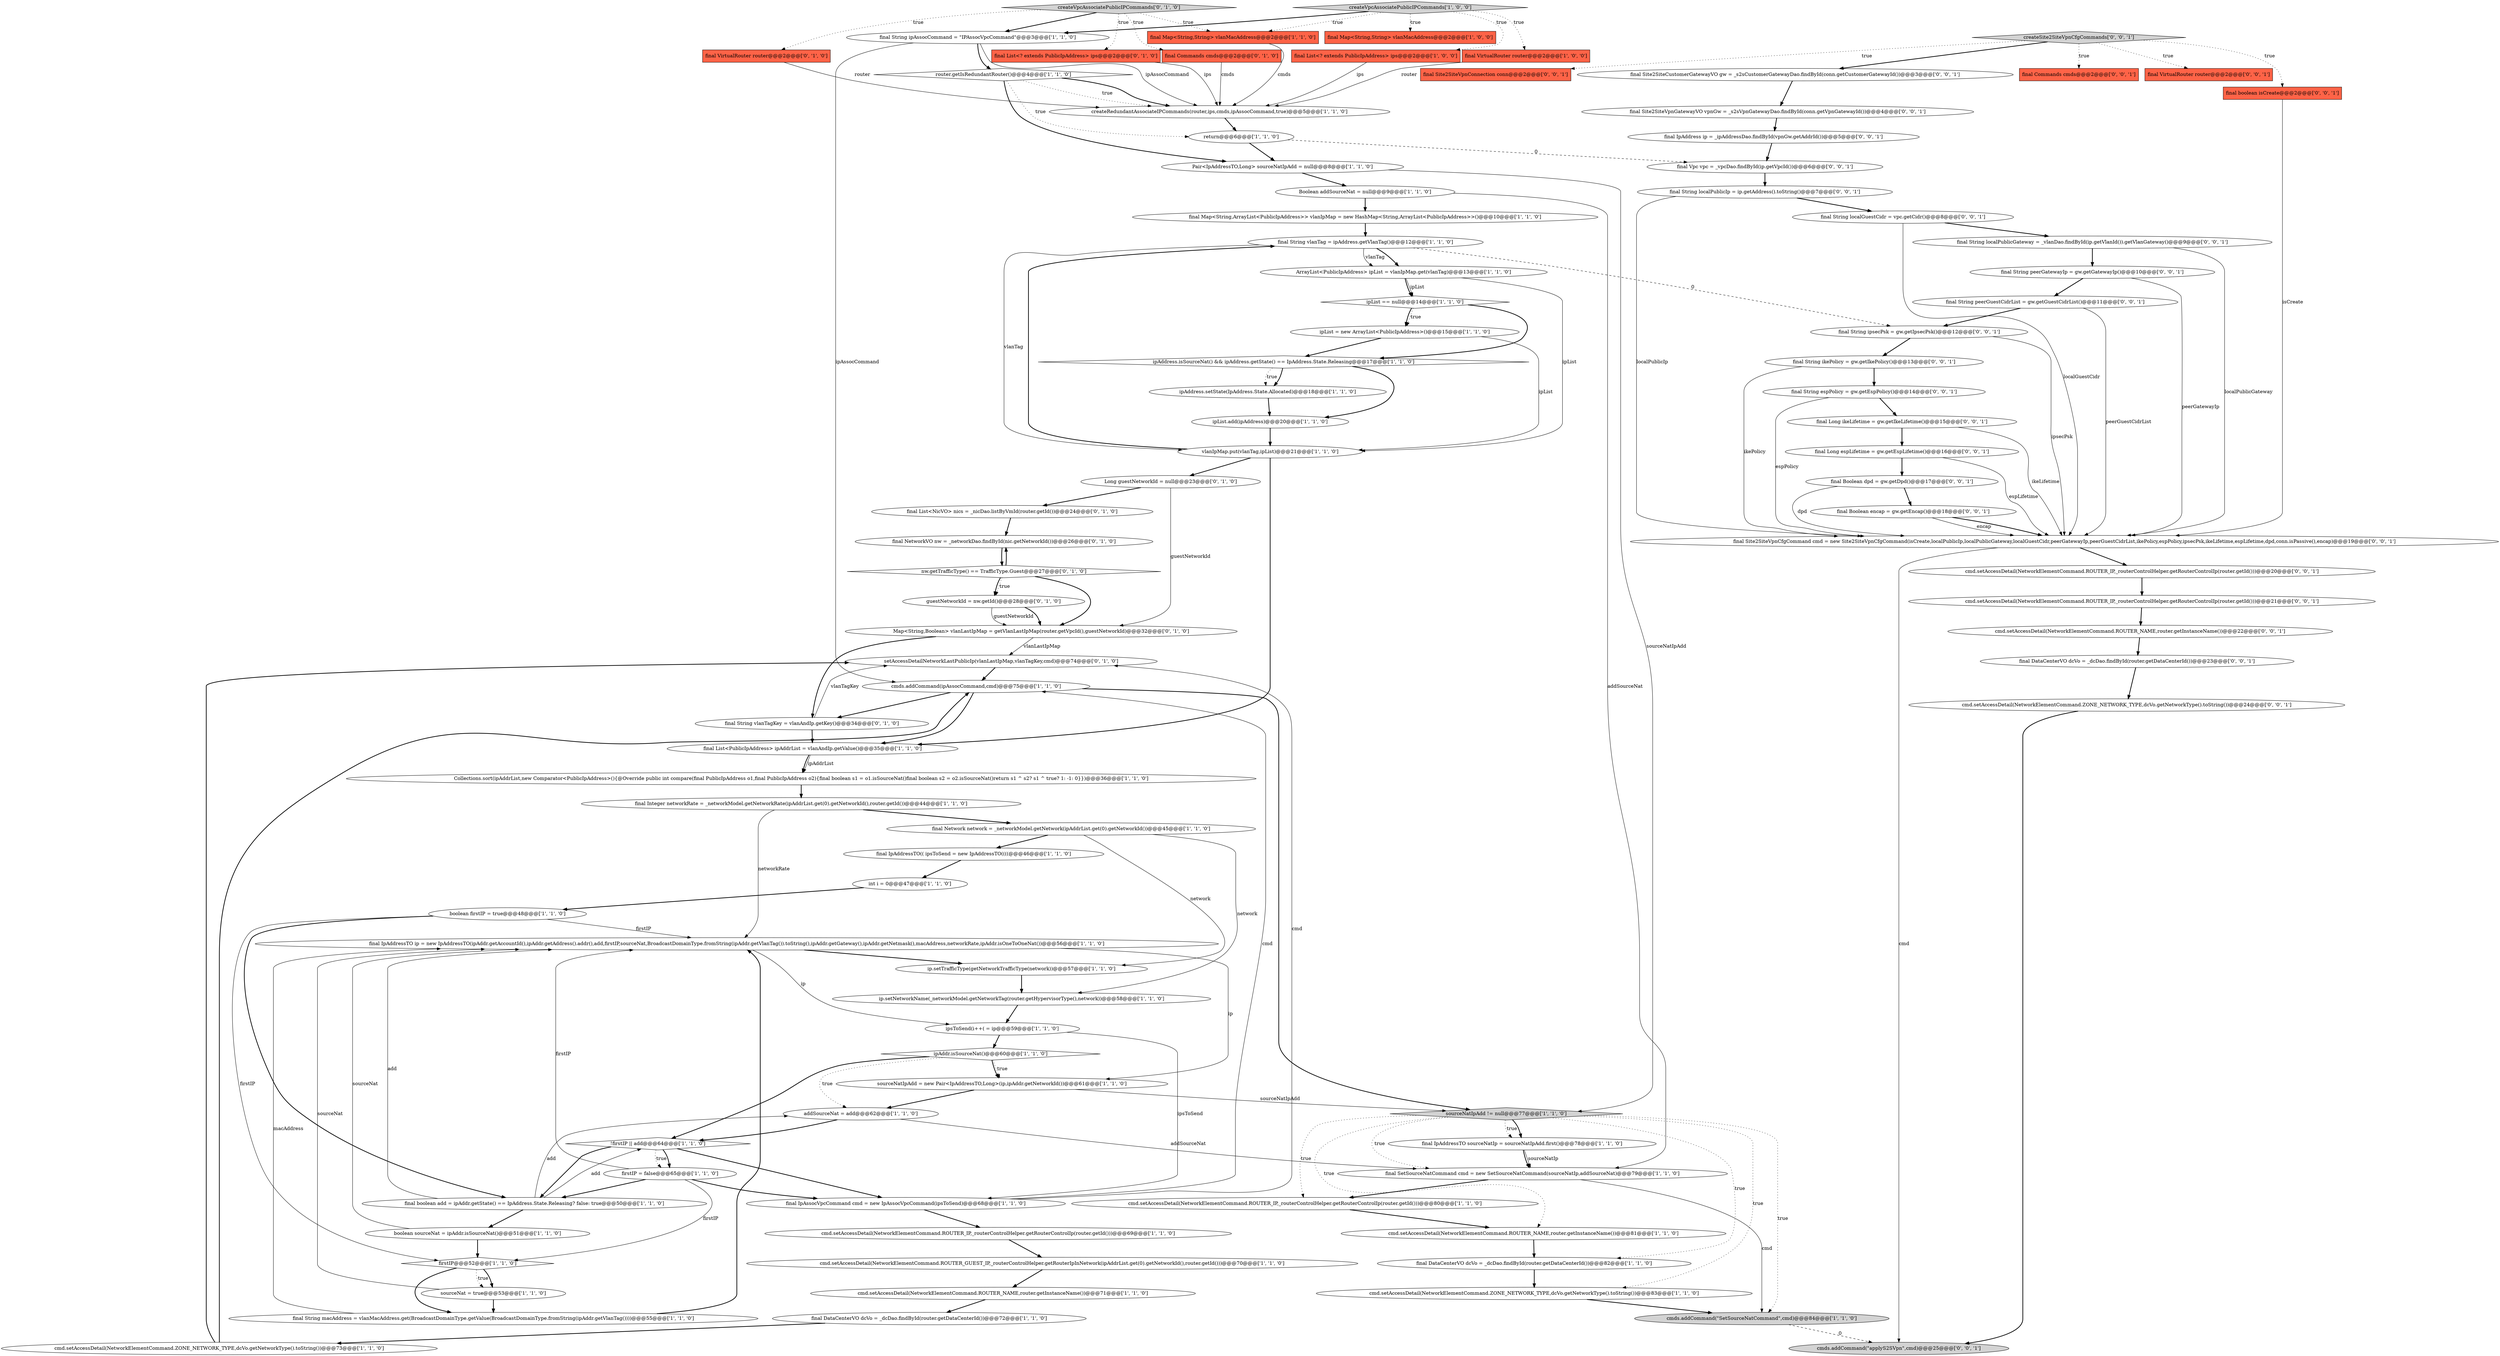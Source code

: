 digraph {
81 [style = filled, label = "final Long espLifetime = gw.getEspLifetime()@@@16@@@['0', '0', '1']", fillcolor = white, shape = ellipse image = "AAA0AAABBB3BBB"];
33 [style = filled, label = "firstIP = false@@@65@@@['1', '1', '0']", fillcolor = white, shape = ellipse image = "AAA0AAABBB1BBB"];
28 [style = filled, label = "ArrayList<PublicIpAddress> ipList = vlanIpMap.get(vlanTag)@@@13@@@['1', '1', '0']", fillcolor = white, shape = ellipse image = "AAA0AAABBB1BBB"];
94 [style = filled, label = "cmd.setAccessDetail(NetworkElementCommand.ROUTER_IP,_routerControlHelper.getRouterControlIp(router.getId()))@@@20@@@['0', '0', '1']", fillcolor = white, shape = ellipse image = "AAA0AAABBB3BBB"];
64 [style = filled, label = "final NetworkVO nw = _networkDao.findById(nic.getNetworkId())@@@26@@@['0', '1', '0']", fillcolor = white, shape = ellipse image = "AAA1AAABBB2BBB"];
15 [style = filled, label = "vlanIpMap.put(vlanTag,ipList)@@@21@@@['1', '1', '0']", fillcolor = white, shape = ellipse image = "AAA0AAABBB1BBB"];
10 [style = filled, label = "cmds.addCommand(ipAssocCommand,cmd)@@@75@@@['1', '1', '0']", fillcolor = white, shape = ellipse image = "AAA0AAABBB1BBB"];
36 [style = filled, label = "cmd.setAccessDetail(NetworkElementCommand.ROUTER_GUEST_IP,_routerControlHelper.getRouterIpInNetwork(ipAddrList.get(0).getNetworkId(),router.getId()))@@@70@@@['1', '1', '0']", fillcolor = white, shape = ellipse image = "AAA0AAABBB1BBB"];
73 [style = filled, label = "final String localPublicIp = ip.getAddress().toString()@@@7@@@['0', '0', '1']", fillcolor = white, shape = ellipse image = "AAA0AAABBB3BBB"];
40 [style = filled, label = "boolean firstIP = true@@@48@@@['1', '1', '0']", fillcolor = white, shape = ellipse image = "AAA0AAABBB1BBB"];
67 [style = filled, label = "Map<String,Boolean> vlanLastIpMap = getVlanLastIpMap(router.getVpcId(),guestNetworkId)@@@32@@@['0', '1', '0']", fillcolor = white, shape = ellipse image = "AAA1AAABBB2BBB"];
63 [style = filled, label = "createVpcAssociatePublicIPCommands['0', '1', '0']", fillcolor = lightgray, shape = diamond image = "AAA0AAABBB2BBB"];
76 [style = filled, label = "final String ikePolicy = gw.getIkePolicy()@@@13@@@['0', '0', '1']", fillcolor = white, shape = ellipse image = "AAA0AAABBB3BBB"];
50 [style = filled, label = "final String vlanTag = ipAddress.getVlanTag()@@@12@@@['1', '1', '0']", fillcolor = white, shape = ellipse image = "AAA0AAABBB1BBB"];
19 [style = filled, label = "cmd.setAccessDetail(NetworkElementCommand.ROUTER_NAME,router.getInstanceName())@@@71@@@['1', '1', '0']", fillcolor = white, shape = ellipse image = "AAA0AAABBB1BBB"];
9 [style = filled, label = "Collections.sort(ipAddrList,new Comparator<PublicIpAddress>(){@Override public int compare(final PublicIpAddress o1,final PublicIpAddress o2){final boolean s1 = o1.isSourceNat()final boolean s2 = o2.isSourceNat()return s1 ^ s2? s1 ^ true? 1: -1: 0}})@@@36@@@['1', '1', '0']", fillcolor = white, shape = ellipse image = "AAA0AAABBB1BBB"];
48 [style = filled, label = "final String macAddress = vlanMacAddress.get(BroadcastDomainType.getValue(BroadcastDomainType.fromString(ipAddr.getVlanTag())))@@@55@@@['1', '1', '0']", fillcolor = white, shape = ellipse image = "AAA0AAABBB1BBB"];
69 [style = filled, label = "final String espPolicy = gw.getEspPolicy()@@@14@@@['0', '0', '1']", fillcolor = white, shape = ellipse image = "AAA0AAABBB3BBB"];
77 [style = filled, label = "cmd.setAccessDetail(NetworkElementCommand.ROUTER_NAME,router.getInstanceName())@@@22@@@['0', '0', '1']", fillcolor = white, shape = ellipse image = "AAA0AAABBB3BBB"];
54 [style = filled, label = "return@@@6@@@['1', '1', '0']", fillcolor = white, shape = ellipse image = "AAA0AAABBB1BBB"];
21 [style = filled, label = "ip.setNetworkName(_networkModel.getNetworkTag(router.getHypervisorType(),network))@@@58@@@['1', '1', '0']", fillcolor = white, shape = ellipse image = "AAA0AAABBB1BBB"];
84 [style = filled, label = "final Site2SiteVpnCfgCommand cmd = new Site2SiteVpnCfgCommand(isCreate,localPublicIp,localPublicGateway,localGuestCidr,peerGatewayIp,peerGuestCidrList,ikePolicy,espPolicy,ipsecPsk,ikeLifetime,espLifetime,dpd,conn.isPassive(),encap)@@@19@@@['0', '0', '1']", fillcolor = white, shape = ellipse image = "AAA0AAABBB3BBB"];
42 [style = filled, label = "cmd.setAccessDetail(NetworkElementCommand.ROUTER_IP,_routerControlHelper.getRouterControlIp(router.getId()))@@@80@@@['1', '1', '0']", fillcolor = white, shape = ellipse image = "AAA0AAABBB1BBB"];
23 [style = filled, label = "final IpAddressTO sourceNatIp = sourceNatIpAdd.first()@@@78@@@['1', '1', '0']", fillcolor = white, shape = ellipse image = "AAA0AAABBB1BBB"];
91 [style = filled, label = "final Site2SiteCustomerGatewayVO gw = _s2sCustomerGatewayDao.findById(conn.getCustomerGatewayId())@@@3@@@['0', '0', '1']", fillcolor = white, shape = ellipse image = "AAA0AAABBB3BBB"];
95 [style = filled, label = "createSite2SiteVpnCfgCommands['0', '0', '1']", fillcolor = lightgray, shape = diamond image = "AAA0AAABBB3BBB"];
3 [style = filled, label = "final IpAddressTO ip = new IpAddressTO(ipAddr.getAccountId(),ipAddr.getAddress().addr(),add,firstIP,sourceNat,BroadcastDomainType.fromString(ipAddr.getVlanTag()).toString(),ipAddr.getGateway(),ipAddr.getNetmask(),macAddress,networkRate,ipAddr.isOneToOneNat())@@@56@@@['1', '1', '0']", fillcolor = white, shape = ellipse image = "AAA0AAABBB1BBB"];
85 [style = filled, label = "final DataCenterVO dcVo = _dcDao.findById(router.getDataCenterId())@@@23@@@['0', '0', '1']", fillcolor = white, shape = ellipse image = "AAA0AAABBB3BBB"];
29 [style = filled, label = "final Integer networkRate = _networkModel.getNetworkRate(ipAddrList.get(0).getNetworkId(),router.getId())@@@44@@@['1', '1', '0']", fillcolor = white, shape = ellipse image = "AAA0AAABBB1BBB"];
70 [style = filled, label = "final boolean isCreate@@@2@@@['0', '0', '1']", fillcolor = tomato, shape = box image = "AAA0AAABBB3BBB"];
53 [style = filled, label = "firstIP@@@52@@@['1', '1', '0']", fillcolor = white, shape = diamond image = "AAA0AAABBB1BBB"];
45 [style = filled, label = "sourceNatIpAdd != null@@@77@@@['1', '1', '0']", fillcolor = lightgray, shape = diamond image = "AAA0AAABBB1BBB"];
1 [style = filled, label = "final Map<String,String> vlanMacAddress@@@2@@@['1', '0', '0']", fillcolor = tomato, shape = box image = "AAA0AAABBB1BBB"];
41 [style = filled, label = "ipAddress.setState(IpAddress.State.Allocated)@@@18@@@['1', '1', '0']", fillcolor = white, shape = ellipse image = "AAA0AAABBB1BBB"];
13 [style = filled, label = "final String ipAssocCommand = \"IPAssocVpcCommand\"@@@3@@@['1', '1', '0']", fillcolor = white, shape = ellipse image = "AAA0AAABBB1BBB"];
43 [style = filled, label = "final Network network = _networkModel.getNetwork(ipAddrList.get(0).getNetworkId())@@@45@@@['1', '1', '0']", fillcolor = white, shape = ellipse image = "AAA0AAABBB1BBB"];
83 [style = filled, label = "final String localGuestCidr = vpc.getCidr()@@@8@@@['0', '0', '1']", fillcolor = white, shape = ellipse image = "AAA0AAABBB3BBB"];
31 [style = filled, label = "Pair<IpAddressTO,Long> sourceNatIpAdd = null@@@8@@@['1', '1', '0']", fillcolor = white, shape = ellipse image = "AAA0AAABBB1BBB"];
2 [style = filled, label = "final Map<String,ArrayList<PublicIpAddress>> vlanIpMap = new HashMap<String,ArrayList<PublicIpAddress>>()@@@10@@@['1', '1', '0']", fillcolor = white, shape = ellipse image = "AAA0AAABBB1BBB"];
87 [style = filled, label = "final Long ikeLifetime = gw.getIkeLifetime()@@@15@@@['0', '0', '1']", fillcolor = white, shape = ellipse image = "AAA0AAABBB3BBB"];
37 [style = filled, label = "cmds.addCommand(\"SetSourceNatCommand\",cmd)@@@84@@@['1', '1', '0']", fillcolor = lightgray, shape = ellipse image = "AAA0AAABBB1BBB"];
62 [style = filled, label = "setAccessDetailNetworkLastPublicIp(vlanLastIpMap,vlanTagKey,cmd)@@@74@@@['0', '1', '0']", fillcolor = white, shape = ellipse image = "AAA1AAABBB2BBB"];
79 [style = filled, label = "final Vpc vpc = _vpcDao.findById(ip.getVpcId())@@@6@@@['0', '0', '1']", fillcolor = white, shape = ellipse image = "AAA0AAABBB3BBB"];
82 [style = filled, label = "final String peerGatewayIp = gw.getGatewayIp()@@@10@@@['0', '0', '1']", fillcolor = white, shape = ellipse image = "AAA0AAABBB3BBB"];
14 [style = filled, label = "router.getIsRedundantRouter()@@@4@@@['1', '1', '0']", fillcolor = white, shape = diamond image = "AAA0AAABBB1BBB"];
5 [style = filled, label = "ipList == null@@@14@@@['1', '1', '0']", fillcolor = white, shape = diamond image = "AAA0AAABBB1BBB"];
22 [style = filled, label = "ipList = new ArrayList<PublicIpAddress>()@@@15@@@['1', '1', '0']", fillcolor = white, shape = ellipse image = "AAA0AAABBB1BBB"];
25 [style = filled, label = "final List<? extends PublicIpAddress> ips@@@2@@@['1', '0', '0']", fillcolor = tomato, shape = box image = "AAA0AAABBB1BBB"];
55 [style = filled, label = "Boolean addSourceNat = null@@@9@@@['1', '1', '0']", fillcolor = white, shape = ellipse image = "AAA0AAABBB1BBB"];
72 [style = filled, label = "final Site2SiteVpnConnection conn@@@2@@@['0', '0', '1']", fillcolor = tomato, shape = box image = "AAA0AAABBB3BBB"];
26 [style = filled, label = "final List<PublicIpAddress> ipAddrList = vlanAndIp.getValue()@@@35@@@['1', '1', '0']", fillcolor = white, shape = ellipse image = "AAA0AAABBB1BBB"];
89 [style = filled, label = "final Boolean encap = gw.getEncap()@@@18@@@['0', '0', '1']", fillcolor = white, shape = ellipse image = "AAA0AAABBB3BBB"];
39 [style = filled, label = "cmd.setAccessDetail(NetworkElementCommand.ZONE_NETWORK_TYPE,dcVo.getNetworkType().toString())@@@83@@@['1', '1', '0']", fillcolor = white, shape = ellipse image = "AAA0AAABBB1BBB"];
57 [style = filled, label = "final List<? extends PublicIpAddress> ips@@@2@@@['0', '1', '0']", fillcolor = tomato, shape = box image = "AAA0AAABBB2BBB"];
51 [style = filled, label = "final Map<String,String> vlanMacAddress@@@2@@@['1', '1', '0']", fillcolor = tomato, shape = box image = "AAA0AAABBB1BBB"];
52 [style = filled, label = "ipList.add(ipAddress)@@@20@@@['1', '1', '0']", fillcolor = white, shape = ellipse image = "AAA0AAABBB1BBB"];
8 [style = filled, label = "ipAddr.isSourceNat()@@@60@@@['1', '1', '0']", fillcolor = white, shape = diamond image = "AAA0AAABBB1BBB"];
12 [style = filled, label = "createVpcAssociatePublicIPCommands['1', '0', '0']", fillcolor = lightgray, shape = diamond image = "AAA0AAABBB1BBB"];
65 [style = filled, label = "final List<NicVO> nics = _nicDao.listByVmId(router.getId())@@@24@@@['0', '1', '0']", fillcolor = white, shape = ellipse image = "AAA1AAABBB2BBB"];
20 [style = filled, label = "cmd.setAccessDetail(NetworkElementCommand.ROUTER_NAME,router.getInstanceName())@@@81@@@['1', '1', '0']", fillcolor = white, shape = ellipse image = "AAA0AAABBB1BBB"];
59 [style = filled, label = "final Commands cmds@@@2@@@['0', '1', '0']", fillcolor = tomato, shape = box image = "AAA0AAABBB2BBB"];
60 [style = filled, label = "final VirtualRouter router@@@2@@@['0', '1', '0']", fillcolor = tomato, shape = box image = "AAA0AAABBB2BBB"];
7 [style = filled, label = "final boolean add = ipAddr.getState() == IpAddress.State.Releasing? false: true@@@50@@@['1', '1', '0']", fillcolor = white, shape = ellipse image = "AAA0AAABBB1BBB"];
58 [style = filled, label = "final String vlanTagKey = vlanAndIp.getKey()@@@34@@@['0', '1', '0']", fillcolor = white, shape = ellipse image = "AAA1AAABBB2BBB"];
75 [style = filled, label = "cmd.setAccessDetail(NetworkElementCommand.ROUTER_IP,_routerControlHelper.getRouterControlIp(router.getId()))@@@21@@@['0', '0', '1']", fillcolor = white, shape = ellipse image = "AAA0AAABBB3BBB"];
4 [style = filled, label = "createRedundantAssociateIPCommands(router,ips,cmds,ipAssocCommand,true)@@@5@@@['1', '1', '0']", fillcolor = white, shape = ellipse image = "AAA0AAABBB1BBB"];
32 [style = filled, label = "boolean sourceNat = ipAddr.isSourceNat()@@@51@@@['1', '1', '0']", fillcolor = white, shape = ellipse image = "AAA0AAABBB1BBB"];
24 [style = filled, label = "ipsToSend(i++( = ip@@@59@@@['1', '1', '0']", fillcolor = white, shape = ellipse image = "AAA0AAABBB1BBB"];
86 [style = filled, label = "final Commands cmds@@@2@@@['0', '0', '1']", fillcolor = tomato, shape = box image = "AAA0AAABBB3BBB"];
27 [style = filled, label = "addSourceNat = add@@@62@@@['1', '1', '0']", fillcolor = white, shape = ellipse image = "AAA0AAABBB1BBB"];
61 [style = filled, label = "guestNetworkId = nw.getId()@@@28@@@['0', '1', '0']", fillcolor = white, shape = ellipse image = "AAA1AAABBB2BBB"];
49 [style = filled, label = "sourceNatIpAdd = new Pair<IpAddressTO,Long>(ip,ipAddr.getNetworkId())@@@61@@@['1', '1', '0']", fillcolor = white, shape = ellipse image = "AAA0AAABBB1BBB"];
18 [style = filled, label = "final SetSourceNatCommand cmd = new SetSourceNatCommand(sourceNatIp,addSourceNat)@@@79@@@['1', '1', '0']", fillcolor = white, shape = ellipse image = "AAA0AAABBB1BBB"];
80 [style = filled, label = "final VirtualRouter router@@@2@@@['0', '0', '1']", fillcolor = tomato, shape = box image = "AAA0AAABBB3BBB"];
88 [style = filled, label = "final Site2SiteVpnGatewayVO vpnGw = _s2sVpnGatewayDao.findById(conn.getVpnGatewayId())@@@4@@@['0', '0', '1']", fillcolor = white, shape = ellipse image = "AAA0AAABBB3BBB"];
90 [style = filled, label = "final String ipsecPsk = gw.getIpsecPsk()@@@12@@@['0', '0', '1']", fillcolor = white, shape = ellipse image = "AAA0AAABBB3BBB"];
68 [style = filled, label = "final IpAddress ip = _ipAddressDao.findById(vpnGw.getAddrId())@@@5@@@['0', '0', '1']", fillcolor = white, shape = ellipse image = "AAA0AAABBB3BBB"];
71 [style = filled, label = "final Boolean dpd = gw.getDpd()@@@17@@@['0', '0', '1']", fillcolor = white, shape = ellipse image = "AAA0AAABBB3BBB"];
44 [style = filled, label = "ipAddress.isSourceNat() && ipAddress.getState() == IpAddress.State.Releasing@@@17@@@['1', '1', '0']", fillcolor = white, shape = diamond image = "AAA0AAABBB1BBB"];
30 [style = filled, label = "final DataCenterVO dcVo = _dcDao.findById(router.getDataCenterId())@@@82@@@['1', '1', '0']", fillcolor = white, shape = ellipse image = "AAA0AAABBB1BBB"];
74 [style = filled, label = "cmd.setAccessDetail(NetworkElementCommand.ZONE_NETWORK_TYPE,dcVo.getNetworkType().toString())@@@24@@@['0', '0', '1']", fillcolor = white, shape = ellipse image = "AAA0AAABBB3BBB"];
93 [style = filled, label = "final String peerGuestCidrList = gw.getGuestCidrList()@@@11@@@['0', '0', '1']", fillcolor = white, shape = ellipse image = "AAA0AAABBB3BBB"];
16 [style = filled, label = "int i = 0@@@47@@@['1', '1', '0']", fillcolor = white, shape = ellipse image = "AAA0AAABBB1BBB"];
46 [style = filled, label = "!firstIP || add@@@64@@@['1', '1', '0']", fillcolor = white, shape = diamond image = "AAA0AAABBB1BBB"];
56 [style = filled, label = "Long guestNetworkId = null@@@23@@@['0', '1', '0']", fillcolor = white, shape = ellipse image = "AAA1AAABBB2BBB"];
92 [style = filled, label = "final String localPublicGateway = _vlanDao.findById(ip.getVlanId()).getVlanGateway()@@@9@@@['0', '0', '1']", fillcolor = white, shape = ellipse image = "AAA0AAABBB3BBB"];
35 [style = filled, label = "ip.setTrafficType(getNetworkTrafficType(network))@@@57@@@['1', '1', '0']", fillcolor = white, shape = ellipse image = "AAA0AAABBB1BBB"];
78 [style = filled, label = "cmds.addCommand(\"applyS2SVpn\",cmd)@@@25@@@['0', '0', '1']", fillcolor = lightgray, shape = ellipse image = "AAA0AAABBB3BBB"];
38 [style = filled, label = "final IpAssocVpcCommand cmd = new IpAssocVpcCommand(ipsToSend)@@@68@@@['1', '1', '0']", fillcolor = white, shape = ellipse image = "AAA0AAABBB1BBB"];
6 [style = filled, label = "final IpAddressTO(( ipsToSend = new IpAddressTO((((@@@46@@@['1', '1', '0']", fillcolor = white, shape = ellipse image = "AAA0AAABBB1BBB"];
17 [style = filled, label = "cmd.setAccessDetail(NetworkElementCommand.ROUTER_IP,_routerControlHelper.getRouterControlIp(router.getId()))@@@69@@@['1', '1', '0']", fillcolor = white, shape = ellipse image = "AAA0AAABBB1BBB"];
0 [style = filled, label = "final DataCenterVO dcVo = _dcDao.findById(router.getDataCenterId())@@@72@@@['1', '1', '0']", fillcolor = white, shape = ellipse image = "AAA0AAABBB1BBB"];
66 [style = filled, label = "nw.getTrafficType() == TrafficType.Guest@@@27@@@['0', '1', '0']", fillcolor = white, shape = diamond image = "AAA1AAABBB2BBB"];
11 [style = filled, label = "sourceNat = true@@@53@@@['1', '1', '0']", fillcolor = white, shape = ellipse image = "AAA0AAABBB1BBB"];
34 [style = filled, label = "cmd.setAccessDetail(NetworkElementCommand.ZONE_NETWORK_TYPE,dcVo.getNetworkType().toString())@@@73@@@['1', '1', '0']", fillcolor = white, shape = ellipse image = "AAA0AAABBB1BBB"];
47 [style = filled, label = "final VirtualRouter router@@@2@@@['1', '0', '0']", fillcolor = tomato, shape = box image = "AAA0AAABBB1BBB"];
12->25 [style = dotted, label="true"];
3->24 [style = solid, label="ip"];
84->78 [style = solid, label="cmd"];
14->4 [style = dotted, label="true"];
95->80 [style = dotted, label="true"];
61->67 [style = bold, label=""];
95->86 [style = dotted, label="true"];
5->22 [style = dotted, label="true"];
63->57 [style = dotted, label="true"];
50->28 [style = bold, label=""];
28->15 [style = solid, label="ipList"];
68->79 [style = bold, label=""];
26->9 [style = solid, label="ipAddrList"];
63->51 [style = dotted, label="true"];
66->67 [style = bold, label=""];
92->82 [style = bold, label=""];
15->56 [style = bold, label=""];
19->0 [style = bold, label=""];
73->83 [style = bold, label=""];
46->33 [style = dotted, label="true"];
45->23 [style = dotted, label="true"];
10->45 [style = bold, label=""];
95->91 [style = bold, label=""];
59->4 [style = solid, label="cmds"];
3->35 [style = bold, label=""];
24->38 [style = solid, label="ipsToSend"];
46->38 [style = bold, label=""];
22->15 [style = solid, label="ipList"];
34->10 [style = bold, label=""];
20->30 [style = bold, label=""];
88->68 [style = bold, label=""];
15->26 [style = bold, label=""];
66->61 [style = bold, label=""];
71->84 [style = solid, label="dpd"];
44->41 [style = bold, label=""];
55->18 [style = solid, label="addSourceNat"];
70->84 [style = solid, label="isCreate"];
38->17 [style = bold, label=""];
35->21 [style = bold, label=""];
89->84 [style = solid, label="encap"];
28->5 [style = solid, label="ipList"];
92->84 [style = solid, label="localPublicGateway"];
79->73 [style = bold, label=""];
81->71 [style = bold, label=""];
45->42 [style = dotted, label="true"];
39->37 [style = bold, label=""];
10->58 [style = bold, label=""];
4->54 [style = bold, label=""];
67->58 [style = bold, label=""];
45->30 [style = dotted, label="true"];
49->45 [style = solid, label="sourceNatIpAdd"];
60->4 [style = solid, label="router"];
11->3 [style = solid, label="sourceNat"];
16->40 [style = bold, label=""];
63->13 [style = bold, label=""];
45->37 [style = dotted, label="true"];
43->6 [style = bold, label=""];
27->18 [style = solid, label="addSourceNat"];
8->27 [style = dotted, label="true"];
38->62 [style = solid, label="cmd"];
36->19 [style = bold, label=""];
33->53 [style = solid, label="firstIP"];
41->52 [style = bold, label=""];
90->76 [style = bold, label=""];
76->69 [style = bold, label=""];
32->53 [style = bold, label=""];
56->65 [style = bold, label=""];
38->10 [style = solid, label="cmd"];
26->9 [style = bold, label=""];
62->10 [style = bold, label=""];
45->20 [style = dotted, label="true"];
12->13 [style = bold, label=""];
58->26 [style = bold, label=""];
84->94 [style = bold, label=""];
3->49 [style = solid, label="ip"];
82->93 [style = bold, label=""];
7->3 [style = solid, label="add"];
7->32 [style = bold, label=""];
37->78 [style = dashed, label="0"];
56->67 [style = solid, label="guestNetworkId"];
42->20 [style = bold, label=""];
25->4 [style = solid, label="ips"];
40->7 [style = bold, label=""];
91->88 [style = bold, label=""];
5->22 [style = bold, label=""];
45->18 [style = dotted, label="true"];
23->18 [style = bold, label=""];
46->7 [style = bold, label=""];
45->23 [style = bold, label=""];
32->3 [style = solid, label="sourceNat"];
8->49 [style = bold, label=""];
18->37 [style = solid, label="cmd"];
12->1 [style = dotted, label="true"];
45->39 [style = dotted, label="true"];
44->52 [style = bold, label=""];
10->26 [style = bold, label=""];
63->60 [style = dotted, label="true"];
57->4 [style = solid, label="ips"];
40->53 [style = solid, label="firstIP"];
50->90 [style = dashed, label="0"];
48->3 [style = solid, label="macAddress"];
23->18 [style = solid, label="sourceNatIp"];
61->67 [style = solid, label="guestNetworkId"];
7->46 [style = solid, label="add"];
8->46 [style = bold, label=""];
83->84 [style = solid, label="localGuestCidr"];
12->47 [style = dotted, label="true"];
31->45 [style = solid, label="sourceNatIpAdd"];
74->78 [style = bold, label=""];
93->90 [style = bold, label=""];
40->3 [style = solid, label="firstIP"];
67->62 [style = solid, label="vlanLastIpMap"];
22->44 [style = bold, label=""];
8->49 [style = dotted, label="true"];
55->2 [style = bold, label=""];
85->74 [style = bold, label=""];
33->7 [style = bold, label=""];
66->64 [style = bold, label=""];
5->44 [style = bold, label=""];
13->4 [style = solid, label="ipAssocCommand"];
87->81 [style = bold, label=""];
47->4 [style = solid, label="router"];
31->55 [style = bold, label=""];
12->51 [style = dotted, label="true"];
51->4 [style = solid, label="cmds"];
14->31 [style = bold, label=""];
6->16 [style = bold, label=""];
44->41 [style = dotted, label="true"];
17->36 [style = bold, label=""];
66->61 [style = dotted, label="true"];
53->48 [style = bold, label=""];
69->84 [style = solid, label="espPolicy"];
33->38 [style = bold, label=""];
28->5 [style = bold, label=""];
9->29 [style = bold, label=""];
73->84 [style = solid, label="localPublicIp"];
24->8 [style = bold, label=""];
69->87 [style = bold, label=""];
53->11 [style = dotted, label="true"];
94->75 [style = bold, label=""];
71->89 [style = bold, label=""];
54->31 [style = bold, label=""];
87->84 [style = solid, label="ikeLifetime"];
30->39 [style = bold, label=""];
49->27 [style = bold, label=""];
95->70 [style = dotted, label="true"];
89->84 [style = bold, label=""];
95->72 [style = dotted, label="true"];
15->50 [style = bold, label=""];
64->66 [style = bold, label=""];
18->42 [style = bold, label=""];
58->62 [style = solid, label="vlanTagKey"];
29->3 [style = solid, label="networkRate"];
50->15 [style = solid, label="vlanTag"];
27->46 [style = bold, label=""];
11->48 [style = bold, label=""];
52->15 [style = bold, label=""];
76->84 [style = solid, label="ikePolicy"];
81->84 [style = solid, label="espLifetime"];
34->62 [style = bold, label=""];
65->64 [style = bold, label=""];
21->24 [style = bold, label=""];
63->59 [style = dotted, label="true"];
54->79 [style = dashed, label="0"];
93->84 [style = solid, label="peerGuestCidrList"];
46->33 [style = bold, label=""];
53->11 [style = bold, label=""];
82->84 [style = solid, label="peerGatewayIp"];
29->43 [style = bold, label=""];
33->3 [style = solid, label="firstIP"];
43->21 [style = solid, label="network"];
77->85 [style = bold, label=""];
50->28 [style = solid, label="vlanTag"];
2->50 [style = bold, label=""];
90->84 [style = solid, label="ipsecPsk"];
14->4 [style = bold, label=""];
14->54 [style = dotted, label="true"];
13->14 [style = bold, label=""];
48->3 [style = bold, label=""];
0->34 [style = bold, label=""];
75->77 [style = bold, label=""];
13->10 [style = solid, label="ipAssocCommand"];
43->35 [style = solid, label="network"];
83->92 [style = bold, label=""];
7->27 [style = solid, label="add"];
}
